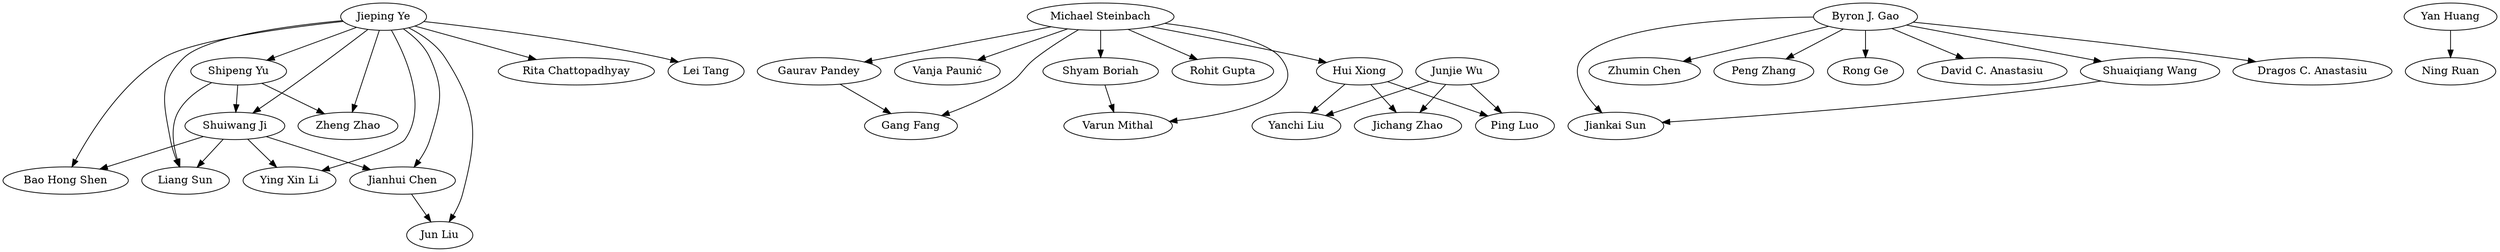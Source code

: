 strict digraph G{
"Jieping Ye" -> "Liang Sun"
"Michael Steinbach" -> "Shyam Boriah"
"Junjie Wu" -> "Yanchi Liu"
"Byron J. Gao" -> "Jiankai Sun"
"Byron J. Gao" -> "Zhumin Chen"
"Yan Huang" -> "Ning Ruan"
"Michael Steinbach" -> "Gaurav Pandey"
"Michael Steinbach" -> "Varun Mithal"
"Jieping Ye" -> "Bao Hong Shen"
"Michael Steinbach" -> "Vanja Paunić"
"Michael Steinbach" -> "Gang Fang"
"Byron J. Gao" -> "Peng Zhang"
"Jieping Ye" -> "Zheng Zhao"
"Byron J. Gao" -> "Rong Ge"
"Byron J. Gao" -> "David C. Anastasiu"
"Jieping Ye" -> "Shuiwang Ji"
"Jieping Ye" -> "Rita Chattopadhyay"
"Byron J. Gao" -> "Shuaiqiang Wang"
"Gaurav Pandey" -> "Gang Fang"
"Junjie Wu" -> "Jichang Zhao"
"Junjie Wu" -> "Ping Luo"
"Byron J. Gao" -> "Dragos C. Anastasiu"
"Jieping Ye" -> "Shipeng Yu"
"Michael Steinbach" -> "Hui Xiong"
"Michael Steinbach" -> "Rohit Gupta"
"Jieping Ye" -> "Jianhui Chen"
"Jieping Ye" -> "Jun Liu"
"Jieping Ye" -> "Ying Xin Li"
"Shuaiqiang Wang" -> "Jiankai Sun"
"Jieping Ye" -> "Lei Tang"
"Shuiwang Ji" -> "Jianhui Chen"
"Hui Xiong" -> "Yanchi Liu"
"Jianhui Chen" -> "Jun Liu"
"Shuiwang Ji" -> "Ying Xin Li"
"Shuiwang Ji" -> "Liang Sun"
"Shipeng Yu" -> "Liang Sun"
"Shipeng Yu" -> "Shuiwang Ji"
"Shyam Boriah" -> "Varun Mithal"
"Shuiwang Ji" -> "Bao Hong Shen"
"Hui Xiong" -> "Jichang Zhao"
"Shipeng Yu" -> "Zheng Zhao"
"Hui Xiong" -> "Ping Luo"
}